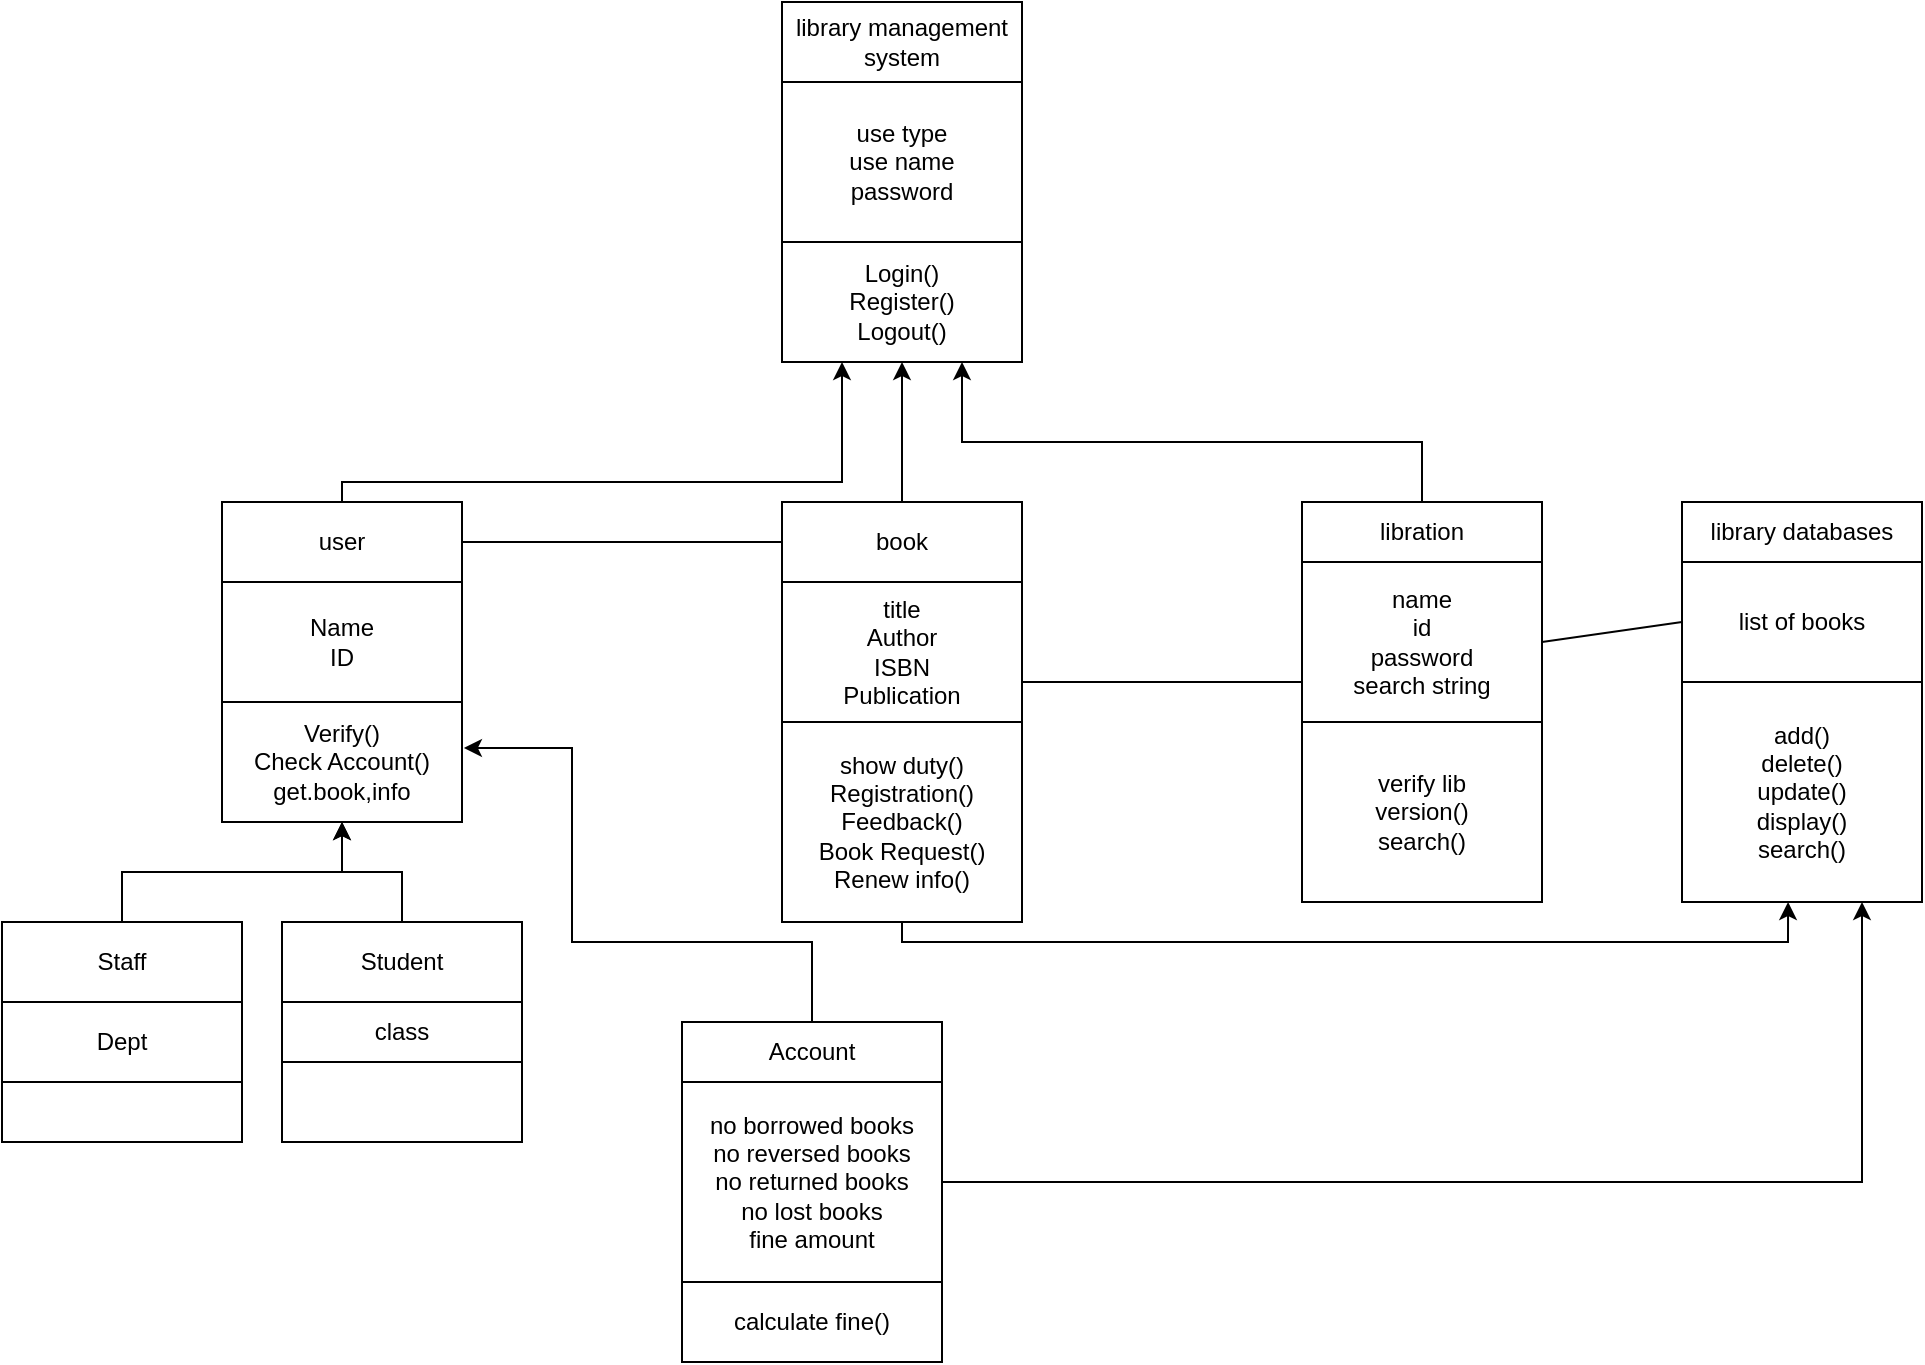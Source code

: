 <mxfile version="20.0.4" type="device" pages="3"><diagram id="phNIvhDivIgUhJ6vu3Y7" name="Page-1"><mxGraphModel dx="2007" dy="643" grid="1" gridSize="10" guides="1" tooltips="1" connect="1" arrows="1" fold="1" page="1" pageScale="1" pageWidth="850" pageHeight="1100" math="0" shadow="0"><root><mxCell id="0"/><mxCell id="1" parent="0"/><mxCell id="AAjJ5p8pWUnkmmbGRWKT-1" value="library management system" style="rounded=0;whiteSpace=wrap;html=1;" vertex="1" parent="1"><mxGeometry x="210" y="80" width="120" height="40" as="geometry"/></mxCell><mxCell id="AAjJ5p8pWUnkmmbGRWKT-2" value="use type&lt;br&gt;use name&lt;br&gt;password&lt;br&gt;" style="rounded=0;whiteSpace=wrap;html=1;" vertex="1" parent="1"><mxGeometry x="210" y="120" width="120" height="80" as="geometry"/></mxCell><mxCell id="AAjJ5p8pWUnkmmbGRWKT-3" value="Login()&lt;br&gt;Register()&lt;br&gt;Logout()" style="rounded=0;whiteSpace=wrap;html=1;" vertex="1" parent="1"><mxGeometry x="210" y="200" width="120" height="60" as="geometry"/></mxCell><mxCell id="AAjJ5p8pWUnkmmbGRWKT-25" style="edgeStyle=orthogonalEdgeStyle;rounded=0;orthogonalLoop=1;jettySize=auto;html=1;entryX=0.25;entryY=1;entryDx=0;entryDy=0;" edge="1" parent="1" source="AAjJ5p8pWUnkmmbGRWKT-4" target="AAjJ5p8pWUnkmmbGRWKT-3"><mxGeometry relative="1" as="geometry"><Array as="points"><mxPoint x="-10" y="320"/><mxPoint x="240" y="320"/></Array></mxGeometry></mxCell><mxCell id="AAjJ5p8pWUnkmmbGRWKT-4" value="user" style="rounded=0;whiteSpace=wrap;html=1;" vertex="1" parent="1"><mxGeometry x="-70" y="330" width="120" height="40" as="geometry"/></mxCell><mxCell id="AAjJ5p8pWUnkmmbGRWKT-5" value="Name&lt;br&gt;ID" style="rounded=0;whiteSpace=wrap;html=1;" vertex="1" parent="1"><mxGeometry x="-70" y="370" width="120" height="60" as="geometry"/></mxCell><mxCell id="AAjJ5p8pWUnkmmbGRWKT-6" value="Verify()&lt;br&gt;Check Account()&lt;br&gt;get.book,info" style="rounded=0;whiteSpace=wrap;html=1;" vertex="1" parent="1"><mxGeometry x="-70" y="430" width="120" height="60" as="geometry"/></mxCell><mxCell id="AAjJ5p8pWUnkmmbGRWKT-7" value="book" style="rounded=0;whiteSpace=wrap;html=1;" vertex="1" parent="1"><mxGeometry x="210" y="330" width="120" height="40" as="geometry"/></mxCell><mxCell id="AAjJ5p8pWUnkmmbGRWKT-8" value="title&lt;br&gt;Author&lt;br&gt;ISBN&lt;br&gt;Publication" style="rounded=0;whiteSpace=wrap;html=1;" vertex="1" parent="1"><mxGeometry x="210" y="370" width="120" height="70" as="geometry"/></mxCell><mxCell id="AAjJ5p8pWUnkmmbGRWKT-38" style="edgeStyle=orthogonalEdgeStyle;rounded=0;orthogonalLoop=1;jettySize=auto;html=1;entryX=0.442;entryY=1;entryDx=0;entryDy=0;entryPerimeter=0;" edge="1" parent="1" source="AAjJ5p8pWUnkmmbGRWKT-9" target="AAjJ5p8pWUnkmmbGRWKT-15"><mxGeometry relative="1" as="geometry"><Array as="points"><mxPoint x="270" y="550"/><mxPoint x="713" y="550"/></Array></mxGeometry></mxCell><mxCell id="AAjJ5p8pWUnkmmbGRWKT-9" value="show duty()&lt;br&gt;Registration()&lt;br&gt;Feedback()&lt;br&gt;Book Request()&lt;br&gt;Renew info()" style="rounded=0;whiteSpace=wrap;html=1;" vertex="1" parent="1"><mxGeometry x="210" y="440" width="120" height="100" as="geometry"/></mxCell><mxCell id="AAjJ5p8pWUnkmmbGRWKT-27" style="edgeStyle=orthogonalEdgeStyle;rounded=0;orthogonalLoop=1;jettySize=auto;html=1;entryX=0.75;entryY=1;entryDx=0;entryDy=0;" edge="1" parent="1" source="AAjJ5p8pWUnkmmbGRWKT-10" target="AAjJ5p8pWUnkmmbGRWKT-3"><mxGeometry relative="1" as="geometry"><Array as="points"><mxPoint x="530" y="300"/><mxPoint x="300" y="300"/></Array></mxGeometry></mxCell><mxCell id="AAjJ5p8pWUnkmmbGRWKT-10" value="libration" style="rounded=0;whiteSpace=wrap;html=1;" vertex="1" parent="1"><mxGeometry x="470" y="330" width="120" height="30" as="geometry"/></mxCell><mxCell id="AAjJ5p8pWUnkmmbGRWKT-11" value="name&lt;br&gt;id&lt;br&gt;password&lt;br&gt;search string" style="rounded=0;whiteSpace=wrap;html=1;" vertex="1" parent="1"><mxGeometry x="470" y="360" width="120" height="80" as="geometry"/></mxCell><mxCell id="AAjJ5p8pWUnkmmbGRWKT-12" value="verify lib&lt;br&gt;version()&lt;br&gt;search()" style="rounded=0;whiteSpace=wrap;html=1;" vertex="1" parent="1"><mxGeometry x="470" y="440" width="120" height="90" as="geometry"/></mxCell><mxCell id="AAjJ5p8pWUnkmmbGRWKT-13" value="library databases" style="rounded=0;whiteSpace=wrap;html=1;" vertex="1" parent="1"><mxGeometry x="660" y="330" width="120" height="30" as="geometry"/></mxCell><mxCell id="AAjJ5p8pWUnkmmbGRWKT-14" value="list of books" style="rounded=0;whiteSpace=wrap;html=1;" vertex="1" parent="1"><mxGeometry x="660" y="360" width="120" height="60" as="geometry"/></mxCell><mxCell id="AAjJ5p8pWUnkmmbGRWKT-15" value="add()&lt;br&gt;delete()&lt;br&gt;update()&lt;br&gt;display()&lt;br&gt;search()" style="rounded=0;whiteSpace=wrap;html=1;" vertex="1" parent="1"><mxGeometry x="660" y="420" width="120" height="110" as="geometry"/></mxCell><mxCell id="AAjJ5p8pWUnkmmbGRWKT-32" style="edgeStyle=orthogonalEdgeStyle;rounded=0;orthogonalLoop=1;jettySize=auto;html=1;entryX=0.5;entryY=1;entryDx=0;entryDy=0;" edge="1" parent="1" source="AAjJ5p8pWUnkmmbGRWKT-16" target="AAjJ5p8pWUnkmmbGRWKT-6"><mxGeometry relative="1" as="geometry"/></mxCell><mxCell id="AAjJ5p8pWUnkmmbGRWKT-16" value="Staff" style="rounded=0;whiteSpace=wrap;html=1;" vertex="1" parent="1"><mxGeometry x="-180" y="540" width="120" height="40" as="geometry"/></mxCell><mxCell id="AAjJ5p8pWUnkmmbGRWKT-17" value="Dept" style="rounded=0;whiteSpace=wrap;html=1;" vertex="1" parent="1"><mxGeometry x="-180" y="580" width="120" height="40" as="geometry"/></mxCell><mxCell id="AAjJ5p8pWUnkmmbGRWKT-18" value="" style="rounded=0;whiteSpace=wrap;html=1;" vertex="1" parent="1"><mxGeometry x="-180" y="620" width="120" height="30" as="geometry"/></mxCell><mxCell id="AAjJ5p8pWUnkmmbGRWKT-33" style="edgeStyle=orthogonalEdgeStyle;rounded=0;orthogonalLoop=1;jettySize=auto;html=1;entryX=0.5;entryY=1;entryDx=0;entryDy=0;" edge="1" parent="1" source="AAjJ5p8pWUnkmmbGRWKT-19" target="AAjJ5p8pWUnkmmbGRWKT-6"><mxGeometry relative="1" as="geometry"/></mxCell><mxCell id="AAjJ5p8pWUnkmmbGRWKT-19" value="Student" style="rounded=0;whiteSpace=wrap;html=1;" vertex="1" parent="1"><mxGeometry x="-40" y="540" width="120" height="40" as="geometry"/></mxCell><mxCell id="AAjJ5p8pWUnkmmbGRWKT-20" value="class" style="rounded=0;whiteSpace=wrap;html=1;" vertex="1" parent="1"><mxGeometry x="-40" y="580" width="120" height="30" as="geometry"/></mxCell><mxCell id="AAjJ5p8pWUnkmmbGRWKT-21" value="" style="rounded=0;whiteSpace=wrap;html=1;" vertex="1" parent="1"><mxGeometry x="-40" y="610" width="120" height="40" as="geometry"/></mxCell><mxCell id="AAjJ5p8pWUnkmmbGRWKT-35" style="edgeStyle=orthogonalEdgeStyle;rounded=0;orthogonalLoop=1;jettySize=auto;html=1;entryX=1.008;entryY=0.383;entryDx=0;entryDy=0;entryPerimeter=0;" edge="1" parent="1" source="AAjJ5p8pWUnkmmbGRWKT-22" target="AAjJ5p8pWUnkmmbGRWKT-6"><mxGeometry relative="1" as="geometry"><Array as="points"><mxPoint x="225" y="550"/><mxPoint x="105" y="550"/><mxPoint x="105" y="453"/></Array></mxGeometry></mxCell><mxCell id="AAjJ5p8pWUnkmmbGRWKT-22" value="Account" style="rounded=0;whiteSpace=wrap;html=1;" vertex="1" parent="1"><mxGeometry x="160" y="590" width="130" height="30" as="geometry"/></mxCell><mxCell id="AAjJ5p8pWUnkmmbGRWKT-39" style="edgeStyle=orthogonalEdgeStyle;rounded=0;orthogonalLoop=1;jettySize=auto;html=1;entryX=0.75;entryY=1;entryDx=0;entryDy=0;" edge="1" parent="1" source="AAjJ5p8pWUnkmmbGRWKT-23" target="AAjJ5p8pWUnkmmbGRWKT-15"><mxGeometry relative="1" as="geometry"/></mxCell><mxCell id="AAjJ5p8pWUnkmmbGRWKT-23" value="no borrowed books&lt;br&gt;no reversed books&lt;br&gt;no returned books&lt;br&gt;no lost books&lt;br&gt;fine amount" style="rounded=0;whiteSpace=wrap;html=1;" vertex="1" parent="1"><mxGeometry x="160" y="620" width="130" height="100" as="geometry"/></mxCell><mxCell id="AAjJ5p8pWUnkmmbGRWKT-24" value="calculate fine()" style="rounded=0;whiteSpace=wrap;html=1;" vertex="1" parent="1"><mxGeometry x="160" y="720" width="130" height="40" as="geometry"/></mxCell><mxCell id="AAjJ5p8pWUnkmmbGRWKT-26" value="" style="endArrow=classic;html=1;rounded=0;exitX=0.5;exitY=0;exitDx=0;exitDy=0;" edge="1" parent="1" source="AAjJ5p8pWUnkmmbGRWKT-7"><mxGeometry width="50" height="50" relative="1" as="geometry"><mxPoint x="220" y="310" as="sourcePoint"/><mxPoint x="270" y="260" as="targetPoint"/></mxGeometry></mxCell><mxCell id="AAjJ5p8pWUnkmmbGRWKT-28" value="" style="endArrow=none;html=1;rounded=0;" edge="1" parent="1" target="AAjJ5p8pWUnkmmbGRWKT-7"><mxGeometry width="50" height="50" relative="1" as="geometry"><mxPoint x="50" y="350" as="sourcePoint"/><mxPoint x="100" y="300" as="targetPoint"/></mxGeometry></mxCell><mxCell id="AAjJ5p8pWUnkmmbGRWKT-29" value="" style="endArrow=none;html=1;rounded=0;entryX=0;entryY=0.75;entryDx=0;entryDy=0;" edge="1" parent="1" target="AAjJ5p8pWUnkmmbGRWKT-11"><mxGeometry width="50" height="50" relative="1" as="geometry"><mxPoint x="330" y="420" as="sourcePoint"/><mxPoint x="380" y="370" as="targetPoint"/></mxGeometry></mxCell><mxCell id="AAjJ5p8pWUnkmmbGRWKT-31" value="" style="endArrow=none;html=1;rounded=0;exitX=1;exitY=0.5;exitDx=0;exitDy=0;entryX=0;entryY=0.5;entryDx=0;entryDy=0;" edge="1" parent="1" source="AAjJ5p8pWUnkmmbGRWKT-11" target="AAjJ5p8pWUnkmmbGRWKT-14"><mxGeometry width="50" height="50" relative="1" as="geometry"><mxPoint x="660" y="370" as="sourcePoint"/><mxPoint x="710" y="320" as="targetPoint"/></mxGeometry></mxCell></root></mxGraphModel></diagram><diagram id="C1s8x6wctAshG4mC_sdv" name="Page-2"><mxGraphModel dx="868" dy="482" grid="1" gridSize="10" guides="1" tooltips="1" connect="1" arrows="1" fold="1" page="1" pageScale="1" pageWidth="850" pageHeight="1100" math="0" shadow="0"><root><mxCell id="0"/><mxCell id="1" parent="0"/><mxCell id="F6cjWCmgar9qCv9wF1ec-1" value="Home page" style="rounded=0;whiteSpace=wrap;html=1;" vertex="1" parent="1"><mxGeometry x="330" y="80" width="120" height="40" as="geometry"/></mxCell><mxCell id="F6cjWCmgar9qCv9wF1ec-15" style="edgeStyle=orthogonalEdgeStyle;rounded=0;orthogonalLoop=1;jettySize=auto;html=1;exitX=0.5;exitY=0;exitDx=0;exitDy=0;" edge="1" parent="1" source="F6cjWCmgar9qCv9wF1ec-2" target="F6cjWCmgar9qCv9wF1ec-1"><mxGeometry relative="1" as="geometry"/></mxCell><mxCell id="F6cjWCmgar9qCv9wF1ec-2" value="Product&lt;br&gt;Listing" style="rounded=0;whiteSpace=wrap;html=1;" vertex="1" parent="1"><mxGeometry x="70" y="170" width="120" height="50" as="geometry"/></mxCell><mxCell id="F6cjWCmgar9qCv9wF1ec-3" value="Product&amp;nbsp;&lt;br&gt;detail page" style="rounded=0;whiteSpace=wrap;html=1;" vertex="1" parent="1"><mxGeometry x="70" y="260" width="120" height="40" as="geometry"/></mxCell><mxCell id="F6cjWCmgar9qCv9wF1ec-4" style="edgeStyle=orthogonalEdgeStyle;rounded=0;orthogonalLoop=1;jettySize=auto;html=1;exitX=0.5;exitY=1;exitDx=0;exitDy=0;" edge="1" parent="1" source="F6cjWCmgar9qCv9wF1ec-2" target="F6cjWCmgar9qCv9wF1ec-2"><mxGeometry relative="1" as="geometry"/></mxCell><mxCell id="F6cjWCmgar9qCv9wF1ec-5" value="Shopping Cart" style="rounded=0;whiteSpace=wrap;html=1;" vertex="1" parent="1"><mxGeometry x="70" y="350" width="120" height="40" as="geometry"/></mxCell><mxCell id="F6cjWCmgar9qCv9wF1ec-6" value="Checkout" style="rounded=0;whiteSpace=wrap;html=1;" vertex="1" parent="1"><mxGeometry x="70" y="440" width="120" height="40" as="geometry"/></mxCell><mxCell id="F6cjWCmgar9qCv9wF1ec-16" style="edgeStyle=orthogonalEdgeStyle;rounded=0;orthogonalLoop=1;jettySize=auto;html=1;exitX=0.5;exitY=0;exitDx=0;exitDy=0;" edge="1" parent="1" source="F6cjWCmgar9qCv9wF1ec-7"><mxGeometry relative="1" as="geometry"><mxPoint x="390" y="120" as="targetPoint"/></mxGeometry></mxCell><mxCell id="F6cjWCmgar9qCv9wF1ec-7" value="About us" style="rounded=0;whiteSpace=wrap;html=1;" vertex="1" parent="1"><mxGeometry x="365" y="170" width="120" height="40" as="geometry"/></mxCell><mxCell id="F6cjWCmgar9qCv9wF1ec-17" style="edgeStyle=orthogonalEdgeStyle;rounded=0;orthogonalLoop=1;jettySize=auto;html=1;exitX=0.5;exitY=0;exitDx=0;exitDy=0;entryX=0.5;entryY=1;entryDx=0;entryDy=0;" edge="1" parent="1" source="F6cjWCmgar9qCv9wF1ec-8" target="F6cjWCmgar9qCv9wF1ec-1"><mxGeometry relative="1" as="geometry"/></mxCell><mxCell id="F6cjWCmgar9qCv9wF1ec-8" value="Blog" style="rounded=0;whiteSpace=wrap;html=1;" vertex="1" parent="1"><mxGeometry x="640" y="170" width="120" height="50" as="geometry"/></mxCell><mxCell id="F6cjWCmgar9qCv9wF1ec-12" value="" style="endArrow=none;html=1;rounded=0;" edge="1" parent="1" target="F6cjWCmgar9qCv9wF1ec-2"><mxGeometry width="50" height="50" relative="1" as="geometry"><mxPoint x="130" y="260" as="sourcePoint"/><mxPoint x="180" y="210" as="targetPoint"/></mxGeometry></mxCell><mxCell id="F6cjWCmgar9qCv9wF1ec-13" value="" style="endArrow=none;html=1;rounded=0;entryX=0.5;entryY=1;entryDx=0;entryDy=0;exitX=0.5;exitY=0;exitDx=0;exitDy=0;" edge="1" parent="1" source="F6cjWCmgar9qCv9wF1ec-5" target="F6cjWCmgar9qCv9wF1ec-3"><mxGeometry width="50" height="50" relative="1" as="geometry"><mxPoint x="120" y="350" as="sourcePoint"/><mxPoint x="170" y="300" as="targetPoint"/></mxGeometry></mxCell><mxCell id="F6cjWCmgar9qCv9wF1ec-14" value="" style="endArrow=none;html=1;rounded=0;entryX=0.5;entryY=1;entryDx=0;entryDy=0;" edge="1" parent="1" target="F6cjWCmgar9qCv9wF1ec-5"><mxGeometry width="50" height="50" relative="1" as="geometry"><mxPoint x="130" y="440" as="sourcePoint"/><mxPoint x="180" y="390" as="targetPoint"/></mxGeometry></mxCell></root></mxGraphModel></diagram><diagram id="U-aZdpzXns26sRleahGY" name="Page-3"><mxGraphModel dx="868" dy="482" grid="1" gridSize="10" guides="1" tooltips="1" connect="1" arrows="1" fold="1" page="1" pageScale="1" pageWidth="850" pageHeight="1100" math="0" shadow="0"><root><mxCell id="0"/><mxCell id="1" parent="0"/><mxCell id="A2GF1J3_EiXIw2QFTa1C-1" value="" style="rounded=0;whiteSpace=wrap;html=1;" vertex="1" parent="1"><mxGeometry x="80" y="80" width="720" height="80" as="geometry"/></mxCell><mxCell id="A2GF1J3_EiXIw2QFTa1C-2" value="" style="rounded=0;whiteSpace=wrap;html=1;" vertex="1" parent="1"><mxGeometry x="80" y="160" width="720" height="360" as="geometry"/></mxCell><mxCell id="A2GF1J3_EiXIw2QFTa1C-3" value="" style="rounded=0;whiteSpace=wrap;html=1;" vertex="1" parent="1"><mxGeometry x="530" y="200" width="200" height="110" as="geometry"/></mxCell><mxCell id="A2GF1J3_EiXIw2QFTa1C-5" value="" style="endArrow=none;html=1;rounded=0;entryX=1;entryY=1;entryDx=0;entryDy=0;exitX=0;exitY=0;exitDx=0;exitDy=0;" edge="1" parent="1" source="A2GF1J3_EiXIw2QFTa1C-3" target="A2GF1J3_EiXIw2QFTa1C-3"><mxGeometry width="50" height="50" relative="1" as="geometry"><mxPoint x="400" y="350" as="sourcePoint"/><mxPoint x="450" y="300" as="targetPoint"/></mxGeometry></mxCell><mxCell id="A2GF1J3_EiXIw2QFTa1C-6" value="" style="endArrow=none;html=1;rounded=0;entryX=1;entryY=0;entryDx=0;entryDy=0;exitX=0;exitY=1;exitDx=0;exitDy=0;exitPerimeter=0;" edge="1" parent="1" source="A2GF1J3_EiXIw2QFTa1C-3" target="A2GF1J3_EiXIw2QFTa1C-3"><mxGeometry width="50" height="50" relative="1" as="geometry"><mxPoint x="400" y="350" as="sourcePoint"/><mxPoint x="450" y="300" as="targetPoint"/></mxGeometry></mxCell><mxCell id="A2GF1J3_EiXIw2QFTa1C-9" value="" style="html=1;shadow=0;dashed=0;align=center;verticalAlign=middle;shape=mxgraph.arrows2.arrow;dy=0.45;dx=43;notch=0;" vertex="1" parent="1"><mxGeometry x="180" y="100" width="70" height="40" as="geometry"/></mxCell><mxCell id="A2GF1J3_EiXIw2QFTa1C-10" value="" style="html=1;shadow=0;dashed=0;align=center;verticalAlign=middle;shape=mxgraph.arrows2.arrow;dy=0.6;dx=40;flipH=1;notch=0;" vertex="1" parent="1"><mxGeometry x="90" y="100" width="70" height="40" as="geometry"/></mxCell><mxCell id="A2GF1J3_EiXIw2QFTa1C-12" value="" style="endArrow=none;html=1;rounded=0;" edge="1" parent="1"><mxGeometry width="50" height="50" relative="1" as="geometry"><mxPoint x="260" y="140" as="sourcePoint"/><mxPoint x="290" y="110" as="targetPoint"/></mxGeometry></mxCell><mxCell id="A2GF1J3_EiXIw2QFTa1C-14" value="" style="endArrow=none;html=1;rounded=0;exitX=0.25;exitY=0.375;exitDx=0;exitDy=0;exitPerimeter=0;" edge="1" parent="1" source="A2GF1J3_EiXIw2QFTa1C-1"><mxGeometry width="50" height="50" relative="1" as="geometry"><mxPoint x="250" y="190" as="sourcePoint"/><mxPoint x="300" y="140" as="targetPoint"/></mxGeometry></mxCell><mxCell id="A2GF1J3_EiXIw2QFTa1C-15" value="" style="html=1;shadow=0;dashed=0;align=center;verticalAlign=middle;shape=mxgraph.arrows2.arrow;dy=0.6;dx=40;notch=15;direction=north;" vertex="1" parent="1"><mxGeometry x="310" y="88.75" width="40" height="62.5" as="geometry"/></mxCell><mxCell id="A2GF1J3_EiXIw2QFTa1C-16" value="" style="rounded=0;whiteSpace=wrap;html=1;" vertex="1" parent="1"><mxGeometry x="355" y="105" width="365" height="30" as="geometry"/></mxCell><mxCell id="A2GF1J3_EiXIw2QFTa1C-17" value="" style="ellipse;whiteSpace=wrap;html=1;" vertex="1" parent="1"><mxGeometry x="730" y="100" width="70" height="50" as="geometry"/></mxCell><mxCell id="A2GF1J3_EiXIw2QFTa1C-18" value="" style="ellipse;whiteSpace=wrap;html=1;" vertex="1" parent="1"><mxGeometry x="750" y="110" width="20" height="10" as="geometry"/></mxCell><mxCell id="A2GF1J3_EiXIw2QFTa1C-21" value="" style="endArrow=none;html=1;rounded=0;" edge="1" parent="1"><mxGeometry width="50" height="50" relative="1" as="geometry"><mxPoint x="760" y="130" as="sourcePoint"/><mxPoint x="760" y="120" as="targetPoint"/></mxGeometry></mxCell><mxCell id="A2GF1J3_EiXIw2QFTa1C-22" value="" style="rounded=0;whiteSpace=wrap;html=1;" vertex="1" parent="1"><mxGeometry x="130" y="400" width="630" height="120" as="geometry"/></mxCell><mxCell id="A2GF1J3_EiXIw2QFTa1C-23" value="" style="endArrow=none;html=1;rounded=0;exitX=0.579;exitY=1.025;exitDx=0;exitDy=0;exitPerimeter=0;entryX=0.579;entryY=0.083;entryDx=0;entryDy=0;entryPerimeter=0;" edge="1" parent="1" source="A2GF1J3_EiXIw2QFTa1C-22" target="A2GF1J3_EiXIw2QFTa1C-22"><mxGeometry width="50" height="50" relative="1" as="geometry"><mxPoint x="400" y="410" as="sourcePoint"/><mxPoint x="450" y="360" as="targetPoint"/></mxGeometry></mxCell><mxCell id="A2GF1J3_EiXIw2QFTa1C-24" value="" style="html=1;points=[];perimeter=orthogonalPerimeter;" vertex="1" parent="1"><mxGeometry x="520" y="500" width="20" height="20" as="geometry"/></mxCell><mxCell id="A2GF1J3_EiXIw2QFTa1C-25" value="" style="html=1;points=[];perimeter=orthogonalPerimeter;" vertex="1" parent="1"><mxGeometry x="532.5" y="440" width="17.5" height="80" as="geometry"/></mxCell><mxCell id="A2GF1J3_EiXIw2QFTa1C-26" value="" style="html=1;points=[];perimeter=orthogonalPerimeter;" vertex="1" parent="1"><mxGeometry x="570" y="420" width="20" height="100" as="geometry"/></mxCell><mxCell id="A2GF1J3_EiXIw2QFTa1C-27" value="" style="html=1;points=[];perimeter=orthogonalPerimeter;" vertex="1" parent="1"><mxGeometry x="590" y="430" width="20" height="90" as="geometry"/></mxCell><mxCell id="A2GF1J3_EiXIw2QFTa1C-28" value="" style="rounded=0;whiteSpace=wrap;html=1;" vertex="1" parent="1"><mxGeometry x="130" y="370" width="70" height="30" as="geometry"/></mxCell><mxCell id="A2GF1J3_EiXIw2QFTa1C-29" value="" style="rounded=0;whiteSpace=wrap;html=1;" vertex="1" parent="1"><mxGeometry x="210" y="370" width="70" height="30" as="geometry"/></mxCell><mxCell id="A2GF1J3_EiXIw2QFTa1C-30" value="" style="rounded=0;whiteSpace=wrap;html=1;" vertex="1" parent="1"><mxGeometry x="300" y="370" width="70" height="30" as="geometry"/></mxCell><mxCell id="A2GF1J3_EiXIw2QFTa1C-31" value="" style="rounded=0;whiteSpace=wrap;html=1;" vertex="1" parent="1"><mxGeometry x="405" y="370" width="70" height="30" as="geometry"/></mxCell></root></mxGraphModel></diagram></mxfile>
